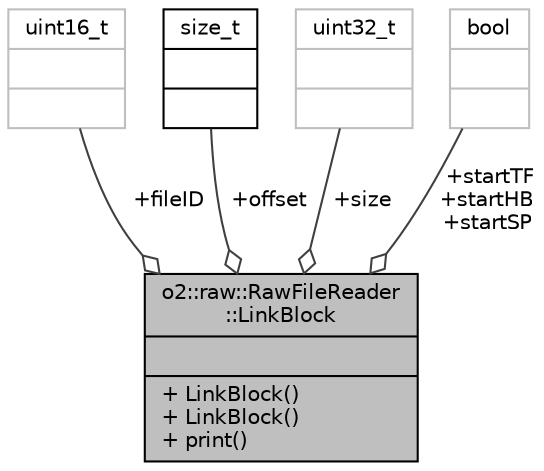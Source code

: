 digraph "o2::raw::RawFileReader::LinkBlock"
{
 // INTERACTIVE_SVG=YES
  bgcolor="transparent";
  edge [fontname="Helvetica",fontsize="10",labelfontname="Helvetica",labelfontsize="10"];
  node [fontname="Helvetica",fontsize="10",shape=record];
  Node1 [label="{o2::raw::RawFileReader\l::LinkBlock\n||+ LinkBlock()\l+ LinkBlock()\l+ print()\l}",height=0.2,width=0.4,color="black", fillcolor="grey75", style="filled", fontcolor="black"];
  Node2 -> Node1 [color="grey25",fontsize="10",style="solid",label=" +fileID" ,arrowhead="odiamond",fontname="Helvetica"];
  Node2 [label="{uint16_t\n||}",height=0.2,width=0.4,color="grey75"];
  Node3 -> Node1 [color="grey25",fontsize="10",style="solid",label=" +offset" ,arrowhead="odiamond",fontname="Helvetica"];
  Node3 [label="{size_t\n||}",height=0.2,width=0.4,color="black",URL="$dd/de2/classsize__t.html"];
  Node4 -> Node1 [color="grey25",fontsize="10",style="solid",label=" +size" ,arrowhead="odiamond",fontname="Helvetica"];
  Node4 [label="{uint32_t\n||}",height=0.2,width=0.4,color="grey75"];
  Node5 -> Node1 [color="grey25",fontsize="10",style="solid",label=" +startTF\n+startHB\n+startSP" ,arrowhead="odiamond",fontname="Helvetica"];
  Node5 [label="{bool\n||}",height=0.2,width=0.4,color="grey75"];
}
